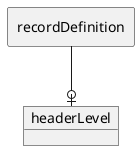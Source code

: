 @startuml
allowmixing
skinparam linetype ortho

rectangle "recordDefinition" as p1
object "headerLevel" as e
p1 --o| e
@enduml